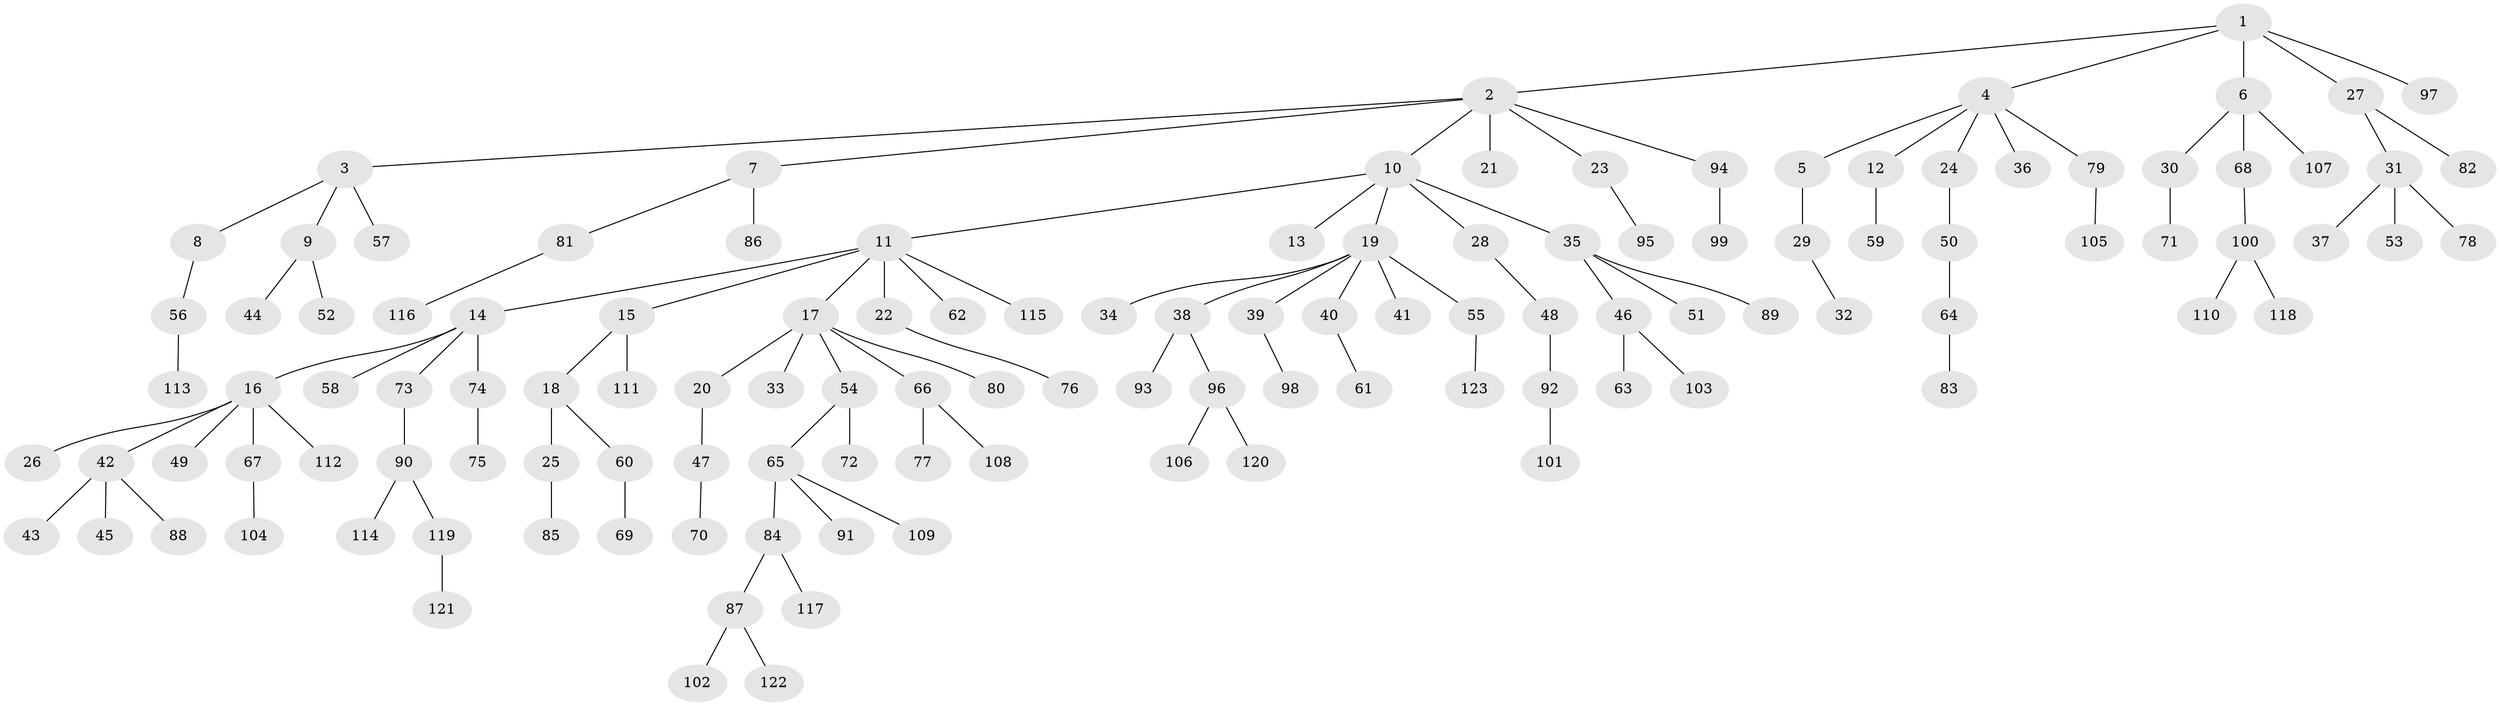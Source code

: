 // coarse degree distribution, {5: 0.05405405405405406, 6: 0.04054054054054054, 2: 0.28378378378378377, 1: 0.5, 3: 0.0945945945945946, 4: 0.02702702702702703}
// Generated by graph-tools (version 1.1) at 2025/37/03/04/25 23:37:27]
// undirected, 123 vertices, 122 edges
graph export_dot {
  node [color=gray90,style=filled];
  1;
  2;
  3;
  4;
  5;
  6;
  7;
  8;
  9;
  10;
  11;
  12;
  13;
  14;
  15;
  16;
  17;
  18;
  19;
  20;
  21;
  22;
  23;
  24;
  25;
  26;
  27;
  28;
  29;
  30;
  31;
  32;
  33;
  34;
  35;
  36;
  37;
  38;
  39;
  40;
  41;
  42;
  43;
  44;
  45;
  46;
  47;
  48;
  49;
  50;
  51;
  52;
  53;
  54;
  55;
  56;
  57;
  58;
  59;
  60;
  61;
  62;
  63;
  64;
  65;
  66;
  67;
  68;
  69;
  70;
  71;
  72;
  73;
  74;
  75;
  76;
  77;
  78;
  79;
  80;
  81;
  82;
  83;
  84;
  85;
  86;
  87;
  88;
  89;
  90;
  91;
  92;
  93;
  94;
  95;
  96;
  97;
  98;
  99;
  100;
  101;
  102;
  103;
  104;
  105;
  106;
  107;
  108;
  109;
  110;
  111;
  112;
  113;
  114;
  115;
  116;
  117;
  118;
  119;
  120;
  121;
  122;
  123;
  1 -- 2;
  1 -- 4;
  1 -- 6;
  1 -- 27;
  1 -- 97;
  2 -- 3;
  2 -- 7;
  2 -- 10;
  2 -- 21;
  2 -- 23;
  2 -- 94;
  3 -- 8;
  3 -- 9;
  3 -- 57;
  4 -- 5;
  4 -- 12;
  4 -- 24;
  4 -- 36;
  4 -- 79;
  5 -- 29;
  6 -- 30;
  6 -- 68;
  6 -- 107;
  7 -- 81;
  7 -- 86;
  8 -- 56;
  9 -- 44;
  9 -- 52;
  10 -- 11;
  10 -- 13;
  10 -- 19;
  10 -- 28;
  10 -- 35;
  11 -- 14;
  11 -- 15;
  11 -- 17;
  11 -- 22;
  11 -- 62;
  11 -- 115;
  12 -- 59;
  14 -- 16;
  14 -- 58;
  14 -- 73;
  14 -- 74;
  15 -- 18;
  15 -- 111;
  16 -- 26;
  16 -- 42;
  16 -- 49;
  16 -- 67;
  16 -- 112;
  17 -- 20;
  17 -- 33;
  17 -- 54;
  17 -- 66;
  17 -- 80;
  18 -- 25;
  18 -- 60;
  19 -- 34;
  19 -- 38;
  19 -- 39;
  19 -- 40;
  19 -- 41;
  19 -- 55;
  20 -- 47;
  22 -- 76;
  23 -- 95;
  24 -- 50;
  25 -- 85;
  27 -- 31;
  27 -- 82;
  28 -- 48;
  29 -- 32;
  30 -- 71;
  31 -- 37;
  31 -- 53;
  31 -- 78;
  35 -- 46;
  35 -- 51;
  35 -- 89;
  38 -- 93;
  38 -- 96;
  39 -- 98;
  40 -- 61;
  42 -- 43;
  42 -- 45;
  42 -- 88;
  46 -- 63;
  46 -- 103;
  47 -- 70;
  48 -- 92;
  50 -- 64;
  54 -- 65;
  54 -- 72;
  55 -- 123;
  56 -- 113;
  60 -- 69;
  64 -- 83;
  65 -- 84;
  65 -- 91;
  65 -- 109;
  66 -- 77;
  66 -- 108;
  67 -- 104;
  68 -- 100;
  73 -- 90;
  74 -- 75;
  79 -- 105;
  81 -- 116;
  84 -- 87;
  84 -- 117;
  87 -- 102;
  87 -- 122;
  90 -- 114;
  90 -- 119;
  92 -- 101;
  94 -- 99;
  96 -- 106;
  96 -- 120;
  100 -- 110;
  100 -- 118;
  119 -- 121;
}
